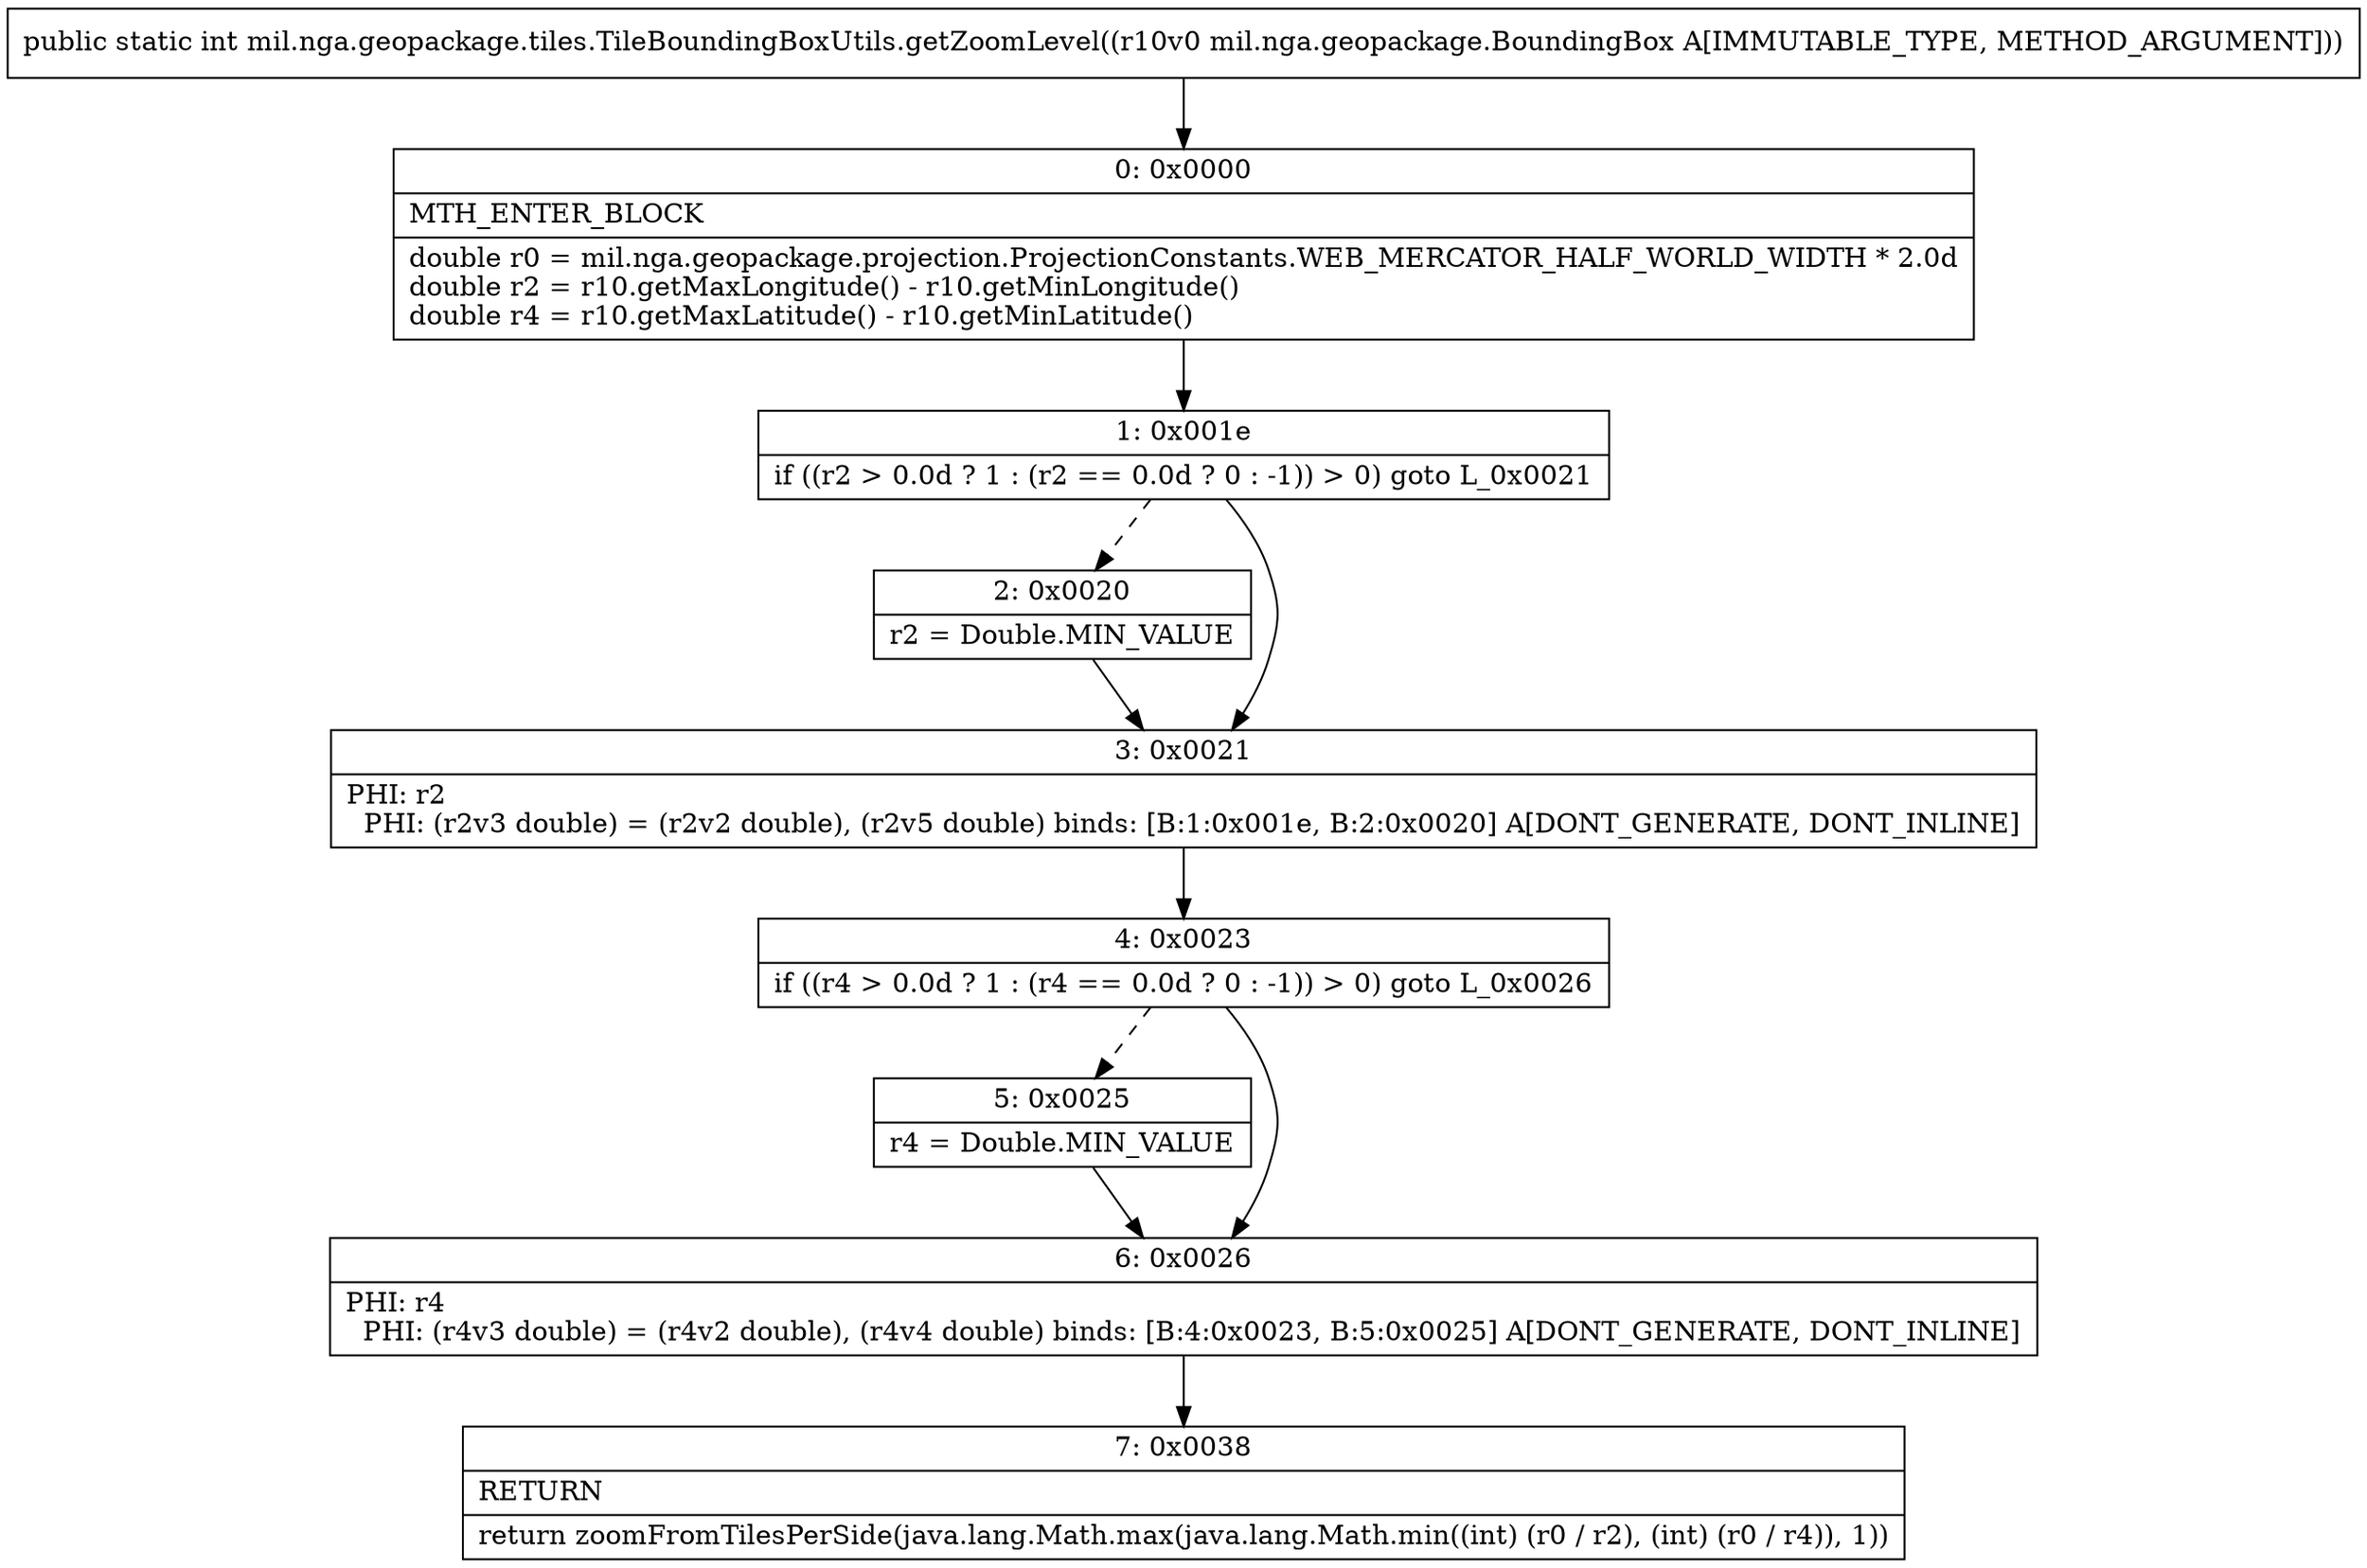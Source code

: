 digraph "CFG formil.nga.geopackage.tiles.TileBoundingBoxUtils.getZoomLevel(Lmil\/nga\/geopackage\/BoundingBox;)I" {
Node_0 [shape=record,label="{0\:\ 0x0000|MTH_ENTER_BLOCK\l|double r0 = mil.nga.geopackage.projection.ProjectionConstants.WEB_MERCATOR_HALF_WORLD_WIDTH * 2.0d\ldouble r2 = r10.getMaxLongitude() \- r10.getMinLongitude()\ldouble r4 = r10.getMaxLatitude() \- r10.getMinLatitude()\l}"];
Node_1 [shape=record,label="{1\:\ 0x001e|if ((r2 \> 0.0d ? 1 : (r2 == 0.0d ? 0 : \-1)) \> 0) goto L_0x0021\l}"];
Node_2 [shape=record,label="{2\:\ 0x0020|r2 = Double.MIN_VALUE\l}"];
Node_3 [shape=record,label="{3\:\ 0x0021|PHI: r2 \l  PHI: (r2v3 double) = (r2v2 double), (r2v5 double) binds: [B:1:0x001e, B:2:0x0020] A[DONT_GENERATE, DONT_INLINE]\l}"];
Node_4 [shape=record,label="{4\:\ 0x0023|if ((r4 \> 0.0d ? 1 : (r4 == 0.0d ? 0 : \-1)) \> 0) goto L_0x0026\l}"];
Node_5 [shape=record,label="{5\:\ 0x0025|r4 = Double.MIN_VALUE\l}"];
Node_6 [shape=record,label="{6\:\ 0x0026|PHI: r4 \l  PHI: (r4v3 double) = (r4v2 double), (r4v4 double) binds: [B:4:0x0023, B:5:0x0025] A[DONT_GENERATE, DONT_INLINE]\l}"];
Node_7 [shape=record,label="{7\:\ 0x0038|RETURN\l|return zoomFromTilesPerSide(java.lang.Math.max(java.lang.Math.min((int) (r0 \/ r2), (int) (r0 \/ r4)), 1))\l}"];
MethodNode[shape=record,label="{public static int mil.nga.geopackage.tiles.TileBoundingBoxUtils.getZoomLevel((r10v0 mil.nga.geopackage.BoundingBox A[IMMUTABLE_TYPE, METHOD_ARGUMENT])) }"];
MethodNode -> Node_0;
Node_0 -> Node_1;
Node_1 -> Node_2[style=dashed];
Node_1 -> Node_3;
Node_2 -> Node_3;
Node_3 -> Node_4;
Node_4 -> Node_5[style=dashed];
Node_4 -> Node_6;
Node_5 -> Node_6;
Node_6 -> Node_7;
}

